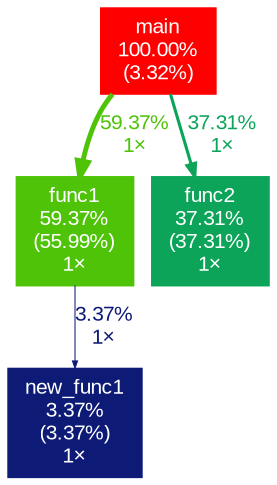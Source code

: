 digraph {
	graph [fontname=Arial, nodesep=0.125, ranksep=0.25];
	node [fontcolor=white, fontname=Arial, height=0, shape=box, style=filled, width=0];
	edge [fontname=Arial];
	1 [color="#ff0000", fontcolor="#ffffff", fontsize="10.00", label="main\n100.00%\n(3.32%)"];
	1 -> 2 [arrowsize="0.77", color="#4ec308", fontcolor="#4ec308", fontsize="10.00", label="59.37%\n1×", labeldistance="2.37", penwidth="2.37"];
	1 -> 3 [arrowsize="0.61", color="#0ba459", fontcolor="#0ba459", fontsize="10.00", label="37.31%\n1×", labeldistance="1.49", penwidth="1.49"];
	2 [color="#4ec308", fontcolor="#ffffff", fontsize="10.00", label="func1\n59.37%\n(55.99%)\n1×"];
	2 -> 4 [arrowsize="0.35", color="#0d1b77", fontcolor="#0d1b77", fontsize="10.00", label="3.37%\n1×", labeldistance="0.50", penwidth="0.50"];
	3 [color="#0ba459", fontcolor="#ffffff", fontsize="10.00", label="func2\n37.31%\n(37.31%)\n1×"];
	4 [color="#0d1b77", fontcolor="#ffffff", fontsize="10.00", label="new_func1\n3.37%\n(3.37%)\n1×"];
}
